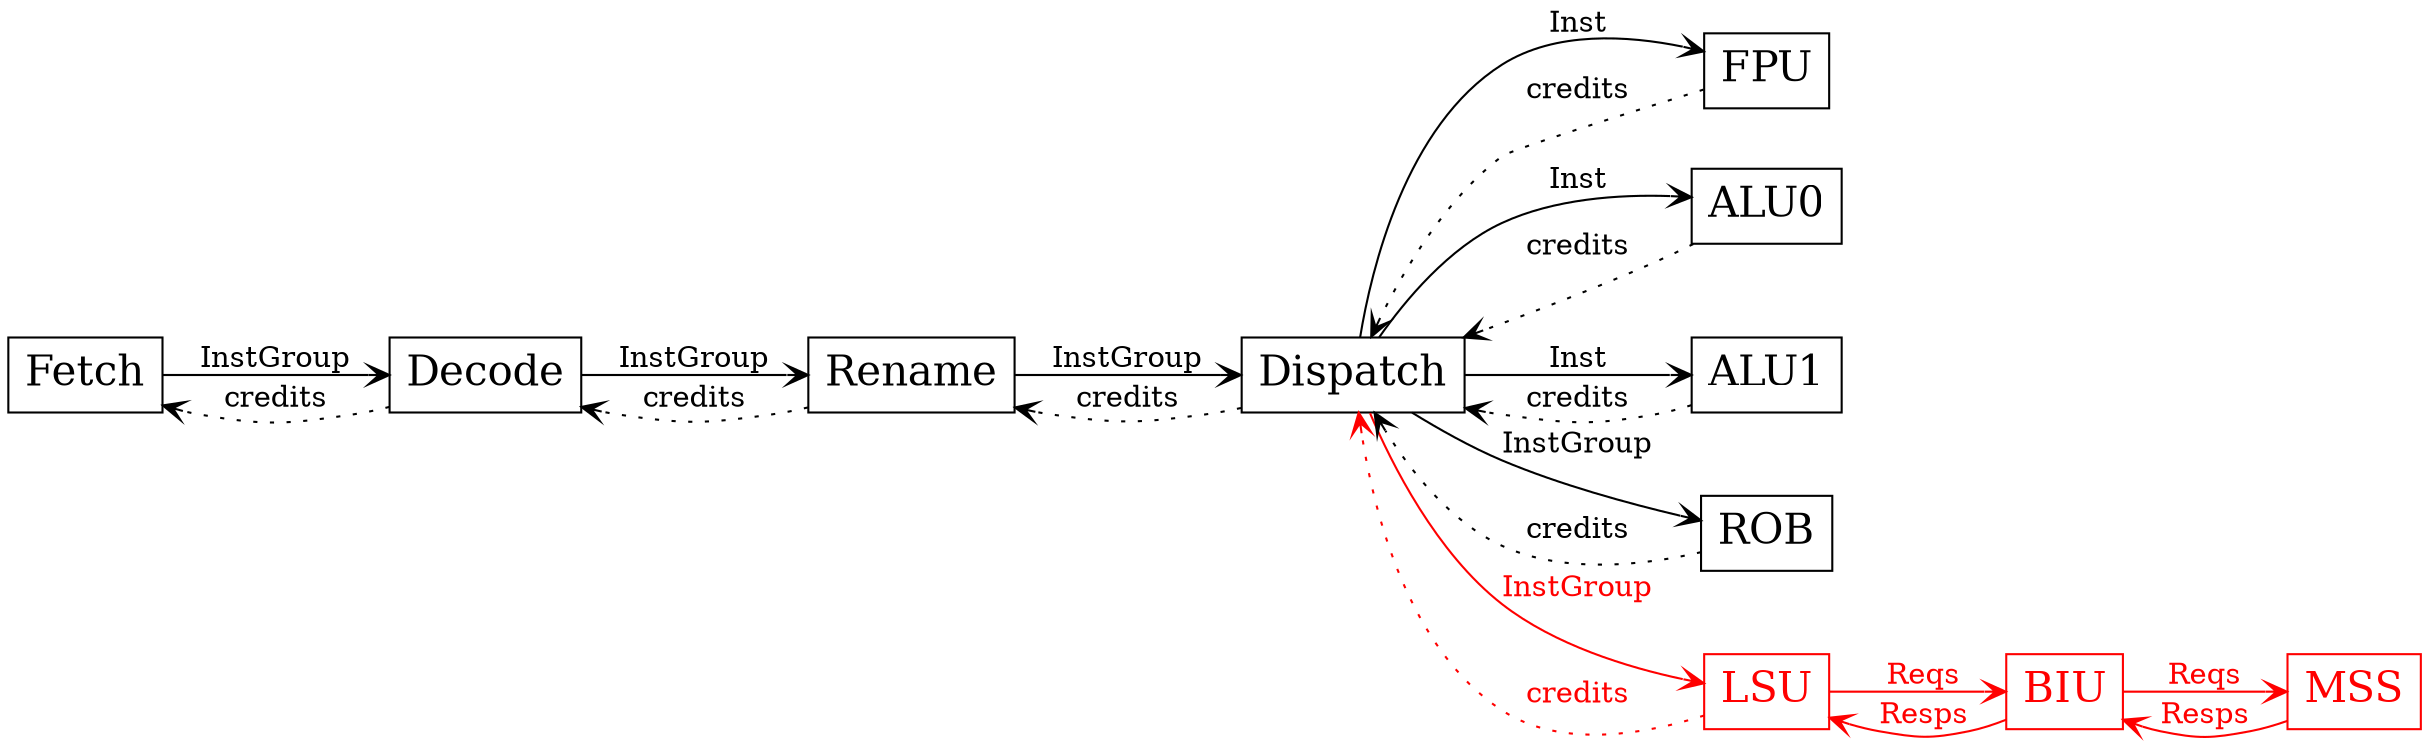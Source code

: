   digraph pipeline {
     rankdir=LR
     node [shape=record, fontname="Times-Roman", fontsize=20];
     Fetch [ ];
     Decode [ ];
     Rename [ ];
     Dispatch [ ];
     FPU [ ];
     ALU0 [ ];
     ALU1 [ ];
     ROB [ ];
     LSU [ color=red, fontcolor=red ];
     BIU [ color=red, fontcolor=red ];
     MSS [ color=red, fontcolor=red ];
     
     Fetch -> Decode [arrowhead="open", style="solid", label="InstGroup"];
     Decode -> Rename [arrowhead="open", style="solid", label="InstGroup"];
     Rename -> Dispatch [arrowhead="open", style="solid", label="InstGroup"];
     Dispatch -> LSU [arrowhead="open", style="solid", label="InstGroup", color=red, fontcolor=red];
     Dispatch -> ROB [arrowhead="open", style="solid", label="InstGroup"];
     Dispatch -> FPU [arrowhead="open", style="solid", label="Inst"];
     Dispatch -> ALU0 [arrowhead="open", style="solid", label="Inst"];
     Dispatch -> ALU1 [arrowhead="open", style="solid", label="Inst"];
     LSU -> BIU [arrowhead="open", style="solid", label="Reqs", color=red, fontcolor=red];
     BIU -> MSS [arrowhead="open", style="solid", label="Reqs", color=red, fontcolor=red];

     Decode -> Fetch [arrowhead="open", style="dotted", label="credits"];
     Rename -> Decode [arrowhead="open", style="dotted", label="credits"];
     Dispatch -> Rename [arrowhead="open", style="dotted", label="credits"];
     ROB -> Dispatch [arrowhead="open", style="dotted", label="credits"];
     FPU -> Dispatch [arrowhead="open", style="dotted", label="credits"];
     ALU0 -> Dispatch [arrowhead="open", style="dotted", label="credits"];
     ALU1 -> Dispatch [arrowhead="open", style="dotted", label="credits"];
     LSU -> Dispatch [arrowhead="open", style="dotted", label="credits", color=red, fontcolor=red];
     BIU -> LSU [arrowhead="open", style="solid", label="Resps", color=red, fontcolor=red];
     MSS -> BIU [arrowhead="open", style="solid", label="Resps", color=red, fontcolor=red];
  }
